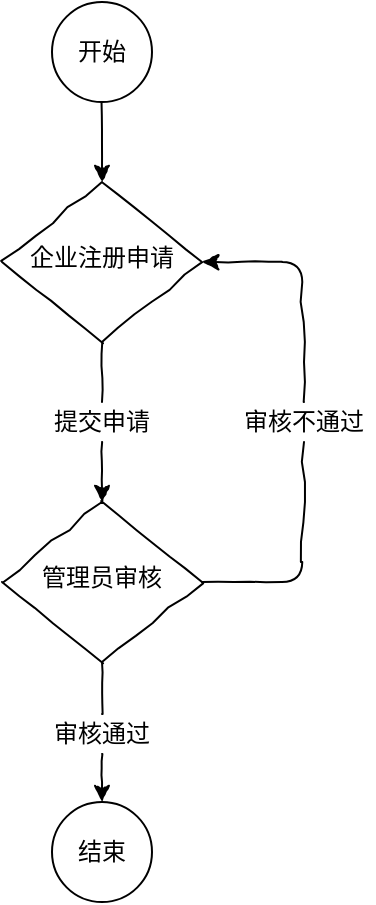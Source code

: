 <mxfile version="14.6.11" type="github">
  <diagram id="C5RBs43oDa-KdzZeNtuy" name="Page-1">
    <mxGraphModel dx="1038" dy="547" grid="1" gridSize="10" guides="1" tooltips="1" connect="1" arrows="1" fold="1" page="1" pageScale="1" pageWidth="827" pageHeight="1169" math="0" shadow="0">
      <root>
        <mxCell id="WIyWlLk6GJQsqaUBKTNV-0" />
        <mxCell id="WIyWlLk6GJQsqaUBKTNV-1" parent="WIyWlLk6GJQsqaUBKTNV-0" />
        <mxCell id="WIyWlLk6GJQsqaUBKTNV-6" value="企业注册申请" style="rhombus;whiteSpace=wrap;html=1;shadow=0;fontFamily=Helvetica;fontSize=12;align=center;strokeWidth=1;spacing=6;spacingTop=-4;comic=1;" parent="WIyWlLk6GJQsqaUBKTNV-1" vertex="1">
          <mxGeometry x="170" y="160" width="100" height="80" as="geometry" />
        </mxCell>
        <mxCell id="WIyWlLk6GJQsqaUBKTNV-10" value="管理员审核" style="rhombus;whiteSpace=wrap;html=1;shadow=0;fontFamily=Helvetica;fontSize=12;align=center;strokeWidth=1;spacing=6;spacingTop=-4;comic=1;" parent="WIyWlLk6GJQsqaUBKTNV-1" vertex="1">
          <mxGeometry x="170" y="320" width="100" height="80" as="geometry" />
        </mxCell>
        <mxCell id="cahAdQKOnGGWd3t3yXKj-0" value="开始" style="ellipse;whiteSpace=wrap;html=1;aspect=fixed;comic=1;" vertex="1" parent="WIyWlLk6GJQsqaUBKTNV-1">
          <mxGeometry x="195" y="70" width="50" height="50" as="geometry" />
        </mxCell>
        <mxCell id="cahAdQKOnGGWd3t3yXKj-4" value="" style="endArrow=classic;html=1;exitX=0.5;exitY=1;exitDx=0;exitDy=0;startArrow=none;comic=1;" edge="1" parent="WIyWlLk6GJQsqaUBKTNV-1" source="cahAdQKOnGGWd3t3yXKj-10" target="WIyWlLk6GJQsqaUBKTNV-10">
          <mxGeometry width="50" height="50" relative="1" as="geometry">
            <mxPoint x="420" y="310" as="sourcePoint" />
            <mxPoint x="470" y="260" as="targetPoint" />
          </mxGeometry>
        </mxCell>
        <mxCell id="cahAdQKOnGGWd3t3yXKj-5" value="" style="endArrow=classic;html=1;entryX=0.5;entryY=0;entryDx=0;entryDy=0;exitX=0.5;exitY=1;exitDx=0;exitDy=0;comic=1;" edge="1" parent="WIyWlLk6GJQsqaUBKTNV-1" source="cahAdQKOnGGWd3t3yXKj-0" target="WIyWlLk6GJQsqaUBKTNV-6">
          <mxGeometry width="50" height="50" relative="1" as="geometry">
            <mxPoint x="70" y="220" as="sourcePoint" />
            <mxPoint x="120" y="170" as="targetPoint" />
          </mxGeometry>
        </mxCell>
        <mxCell id="cahAdQKOnGGWd3t3yXKj-6" value="结束" style="ellipse;whiteSpace=wrap;html=1;aspect=fixed;" vertex="1" parent="WIyWlLk6GJQsqaUBKTNV-1">
          <mxGeometry x="195" y="470" width="50" height="50" as="geometry" />
        </mxCell>
        <mxCell id="cahAdQKOnGGWd3t3yXKj-10" value="提交申请" style="text;html=1;strokeColor=none;fillColor=none;align=center;verticalAlign=middle;whiteSpace=wrap;rounded=0;labelBackgroundColor=none;comic=1;" vertex="1" parent="WIyWlLk6GJQsqaUBKTNV-1">
          <mxGeometry x="195" y="270" width="50" height="20" as="geometry" />
        </mxCell>
        <mxCell id="cahAdQKOnGGWd3t3yXKj-13" value="" style="endArrow=none;html=1;exitX=0.5;exitY=1;exitDx=0;exitDy=0;comic=1;" edge="1" parent="WIyWlLk6GJQsqaUBKTNV-1" source="WIyWlLk6GJQsqaUBKTNV-6" target="cahAdQKOnGGWd3t3yXKj-10">
          <mxGeometry width="50" height="50" relative="1" as="geometry">
            <mxPoint x="220" y="240" as="sourcePoint" />
            <mxPoint x="220" y="320" as="targetPoint" />
          </mxGeometry>
        </mxCell>
        <mxCell id="cahAdQKOnGGWd3t3yXKj-14" value="&lt;div&gt;审核不通过&lt;/div&gt;" style="text;html=1;strokeColor=none;fillColor=none;align=center;verticalAlign=middle;whiteSpace=wrap;rounded=0;labelBackgroundColor=none;comic=1;" vertex="1" parent="WIyWlLk6GJQsqaUBKTNV-1">
          <mxGeometry x="286" y="270" width="70" height="20" as="geometry" />
        </mxCell>
        <mxCell id="cahAdQKOnGGWd3t3yXKj-20" value="" style="endArrow=classic;html=1;entryX=1;entryY=0.5;entryDx=0;entryDy=0;exitX=0.5;exitY=0;exitDx=0;exitDy=0;comic=1;" edge="1" parent="WIyWlLk6GJQsqaUBKTNV-1" source="cahAdQKOnGGWd3t3yXKj-14" target="WIyWlLk6GJQsqaUBKTNV-6">
          <mxGeometry width="50" height="50" relative="1" as="geometry">
            <mxPoint x="420" y="310" as="sourcePoint" />
            <mxPoint x="470" y="260" as="targetPoint" />
            <Array as="points">
              <mxPoint x="320" y="200" />
            </Array>
          </mxGeometry>
        </mxCell>
        <mxCell id="cahAdQKOnGGWd3t3yXKj-21" value="" style="endArrow=none;html=1;exitX=1;exitY=0.5;exitDx=0;exitDy=0;entryX=0.5;entryY=1;entryDx=0;entryDy=0;comic=1;" edge="1" parent="WIyWlLk6GJQsqaUBKTNV-1" source="WIyWlLk6GJQsqaUBKTNV-10" target="cahAdQKOnGGWd3t3yXKj-14">
          <mxGeometry width="50" height="50" relative="1" as="geometry">
            <mxPoint x="330" y="430" as="sourcePoint" />
            <mxPoint x="380" y="380" as="targetPoint" />
            <Array as="points">
              <mxPoint x="320" y="360" />
            </Array>
          </mxGeometry>
        </mxCell>
        <mxCell id="cahAdQKOnGGWd3t3yXKj-22" value="审核通过" style="text;html=1;strokeColor=none;fillColor=none;align=center;verticalAlign=middle;whiteSpace=wrap;rounded=0;labelBackgroundColor=none;comic=1;" vertex="1" parent="WIyWlLk6GJQsqaUBKTNV-1">
          <mxGeometry x="195" y="426" width="50" height="20" as="geometry" />
        </mxCell>
        <mxCell id="cahAdQKOnGGWd3t3yXKj-23" value="" style="endArrow=classic;html=1;exitX=0.5;exitY=1;exitDx=0;exitDy=0;entryX=0.5;entryY=0;entryDx=0;entryDy=0;comic=1;" edge="1" parent="WIyWlLk6GJQsqaUBKTNV-1" source="cahAdQKOnGGWd3t3yXKj-22" target="cahAdQKOnGGWd3t3yXKj-6">
          <mxGeometry width="50" height="50" relative="1" as="geometry">
            <mxPoint x="420" y="310" as="sourcePoint" />
            <mxPoint x="470" y="260" as="targetPoint" />
          </mxGeometry>
        </mxCell>
        <mxCell id="cahAdQKOnGGWd3t3yXKj-24" value="" style="endArrow=none;html=1;exitX=0.5;exitY=0;exitDx=0;exitDy=0;entryX=0.5;entryY=1;entryDx=0;entryDy=0;comic=1;" edge="1" parent="WIyWlLk6GJQsqaUBKTNV-1" source="cahAdQKOnGGWd3t3yXKj-22" target="WIyWlLk6GJQsqaUBKTNV-10">
          <mxGeometry width="50" height="50" relative="1" as="geometry">
            <mxPoint x="420" y="310" as="sourcePoint" />
            <mxPoint x="470" y="260" as="targetPoint" />
          </mxGeometry>
        </mxCell>
      </root>
    </mxGraphModel>
  </diagram>
</mxfile>
